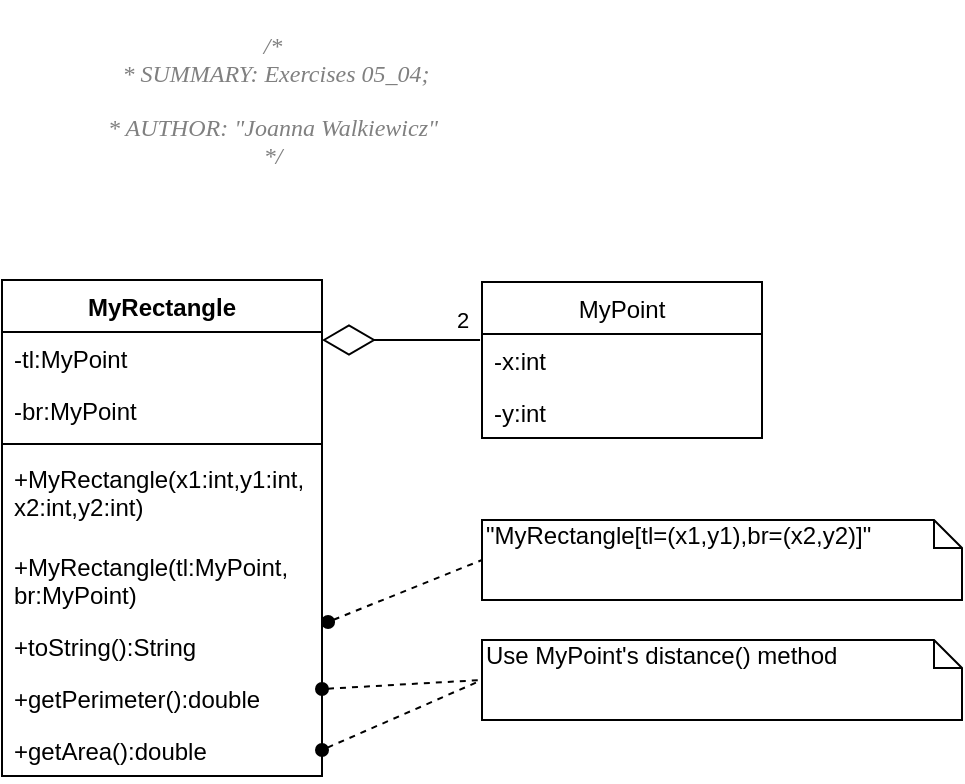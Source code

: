 <mxfile version="13.0.9" type="device"><diagram id="C5RBs43oDa-KdzZeNtuy" name="Page-1"><mxGraphModel dx="1038" dy="1749" grid="1" gridSize="10" guides="1" tooltips="1" connect="1" arrows="1" fold="1" page="1" pageScale="1" pageWidth="827" pageHeight="1169" math="0" shadow="0"><root><mxCell id="WIyWlLk6GJQsqaUBKTNV-0"/><mxCell id="WIyWlLk6GJQsqaUBKTNV-1" parent="WIyWlLk6GJQsqaUBKTNV-0"/><mxCell id="f5PUdCbfoxHMnuXuqhpS-1" value="MyRectangle" style="swimlane;fontStyle=1;align=center;verticalAlign=top;childLayout=stackLayout;horizontal=1;startSize=26;horizontalStack=0;resizeParent=1;resizeParentMax=0;resizeLast=0;collapsible=1;marginBottom=0;" parent="WIyWlLk6GJQsqaUBKTNV-1" vertex="1"><mxGeometry x="40" y="40" width="160" height="248" as="geometry"/></mxCell><mxCell id="f5PUdCbfoxHMnuXuqhpS-2" value="-tl:MyPoint" style="text;strokeColor=none;fillColor=none;align=left;verticalAlign=top;spacingLeft=4;spacingRight=4;overflow=hidden;rotatable=0;points=[[0,0.5],[1,0.5]];portConstraint=eastwest;" parent="f5PUdCbfoxHMnuXuqhpS-1" vertex="1"><mxGeometry y="26" width="160" height="26" as="geometry"/></mxCell><mxCell id="f5PUdCbfoxHMnuXuqhpS-12" value="-br:MyPoint" style="text;strokeColor=none;fillColor=none;align=left;verticalAlign=top;spacingLeft=4;spacingRight=4;overflow=hidden;rotatable=0;points=[[0,0.5],[1,0.5]];portConstraint=eastwest;" parent="f5PUdCbfoxHMnuXuqhpS-1" vertex="1"><mxGeometry y="52" width="160" height="26" as="geometry"/></mxCell><mxCell id="f5PUdCbfoxHMnuXuqhpS-3" value="" style="line;strokeWidth=1;fillColor=none;align=left;verticalAlign=middle;spacingTop=-1;spacingLeft=3;spacingRight=3;rotatable=0;labelPosition=right;points=[];portConstraint=eastwest;" parent="f5PUdCbfoxHMnuXuqhpS-1" vertex="1"><mxGeometry y="78" width="160" height="8" as="geometry"/></mxCell><mxCell id="f5PUdCbfoxHMnuXuqhpS-4" value="+MyRectangle(x1:int,y1:int,&#10;x2:int,y2:int)" style="text;strokeColor=none;fillColor=none;align=left;verticalAlign=top;spacingLeft=4;spacingRight=4;overflow=hidden;rotatable=0;points=[[0,0.5],[1,0.5]];portConstraint=eastwest;" parent="f5PUdCbfoxHMnuXuqhpS-1" vertex="1"><mxGeometry y="86" width="160" height="44" as="geometry"/></mxCell><mxCell id="f5PUdCbfoxHMnuXuqhpS-15" value="+MyRectangle(tl:MyPoint,&#10;br:MyPoint)" style="text;strokeColor=none;fillColor=none;align=left;verticalAlign=top;spacingLeft=4;spacingRight=4;overflow=hidden;rotatable=0;points=[[0,0.5],[1,0.5]];portConstraint=eastwest;" parent="f5PUdCbfoxHMnuXuqhpS-1" vertex="1"><mxGeometry y="130" width="160" height="40" as="geometry"/></mxCell><mxCell id="f5PUdCbfoxHMnuXuqhpS-16" value="+toString():String" style="text;strokeColor=none;fillColor=none;align=left;verticalAlign=top;spacingLeft=4;spacingRight=4;overflow=hidden;rotatable=0;points=[[0,0.5],[1,0.5]];portConstraint=eastwest;" parent="f5PUdCbfoxHMnuXuqhpS-1" vertex="1"><mxGeometry y="170" width="160" height="26" as="geometry"/></mxCell><mxCell id="f5PUdCbfoxHMnuXuqhpS-17" value="+getPerimeter():double" style="text;strokeColor=none;fillColor=none;align=left;verticalAlign=top;spacingLeft=4;spacingRight=4;overflow=hidden;rotatable=0;points=[[0,0.5],[1,0.5]];portConstraint=eastwest;" parent="f5PUdCbfoxHMnuXuqhpS-1" vertex="1"><mxGeometry y="196" width="160" height="26" as="geometry"/></mxCell><mxCell id="f5PUdCbfoxHMnuXuqhpS-18" value="+getArea():double" style="text;strokeColor=none;fillColor=none;align=left;verticalAlign=top;spacingLeft=4;spacingRight=4;overflow=hidden;rotatable=0;points=[[0,0.5],[1,0.5]];portConstraint=eastwest;" parent="f5PUdCbfoxHMnuXuqhpS-1" vertex="1"><mxGeometry y="222" width="160" height="26" as="geometry"/></mxCell><mxCell id="f5PUdCbfoxHMnuXuqhpS-5" value="MyPoint" style="swimlane;fontStyle=0;childLayout=stackLayout;horizontal=1;startSize=26;fillColor=none;horizontalStack=0;resizeParent=1;resizeParentMax=0;resizeLast=0;collapsible=1;marginBottom=0;" parent="WIyWlLk6GJQsqaUBKTNV-1" vertex="1"><mxGeometry x="280" y="41" width="140" height="78" as="geometry"/></mxCell><mxCell id="f5PUdCbfoxHMnuXuqhpS-6" value="-x:int" style="text;strokeColor=none;fillColor=none;align=left;verticalAlign=top;spacingLeft=4;spacingRight=4;overflow=hidden;rotatable=0;points=[[0,0.5],[1,0.5]];portConstraint=eastwest;" parent="f5PUdCbfoxHMnuXuqhpS-5" vertex="1"><mxGeometry y="26" width="140" height="26" as="geometry"/></mxCell><mxCell id="f5PUdCbfoxHMnuXuqhpS-7" value="-y:int" style="text;strokeColor=none;fillColor=none;align=left;verticalAlign=top;spacingLeft=4;spacingRight=4;overflow=hidden;rotatable=0;points=[[0,0.5],[1,0.5]];portConstraint=eastwest;" parent="f5PUdCbfoxHMnuXuqhpS-5" vertex="1"><mxGeometry y="52" width="140" height="26" as="geometry"/></mxCell><mxCell id="f5PUdCbfoxHMnuXuqhpS-9" value="" style="endArrow=diamondThin;endFill=0;endSize=24;html=1;exitX=-0.007;exitY=0.115;exitDx=0;exitDy=0;exitPerimeter=0;" parent="WIyWlLk6GJQsqaUBKTNV-1" source="f5PUdCbfoxHMnuXuqhpS-6" edge="1"><mxGeometry width="160" relative="1" as="geometry"><mxPoint x="270" y="70" as="sourcePoint"/><mxPoint x="200" y="70" as="targetPoint"/></mxGeometry></mxCell><mxCell id="f5PUdCbfoxHMnuXuqhpS-11" value="&lt;div&gt;2&lt;/div&gt;" style="edgeLabel;html=1;align=center;verticalAlign=middle;resizable=0;points=[];" parent="f5PUdCbfoxHMnuXuqhpS-9" vertex="1" connectable="0"><mxGeometry x="-0.493" y="-2" relative="1" as="geometry"><mxPoint x="10.98" y="-7.99" as="offset"/></mxGeometry></mxCell><mxCell id="f5PUdCbfoxHMnuXuqhpS-19" value="&quot;MyRectangle[tl=(x1,y1),br=(x2,y2)]&quot;" style="shape=note;whiteSpace=wrap;html=1;size=14;verticalAlign=top;align=left;spacingTop=-6;" parent="WIyWlLk6GJQsqaUBKTNV-1" vertex="1"><mxGeometry x="280" y="160" width="240" height="40" as="geometry"/></mxCell><mxCell id="f5PUdCbfoxHMnuXuqhpS-20" value="" style="endArrow=none;dashed=1;html=1;startArrow=oval;startFill=1;exitX=1.019;exitY=0.038;exitDx=0;exitDy=0;exitPerimeter=0;" parent="WIyWlLk6GJQsqaUBKTNV-1" source="f5PUdCbfoxHMnuXuqhpS-16" edge="1"><mxGeometry width="50" height="50" relative="1" as="geometry"><mxPoint x="230" y="230" as="sourcePoint"/><mxPoint x="280" y="180" as="targetPoint"/></mxGeometry></mxCell><mxCell id="f5PUdCbfoxHMnuXuqhpS-22" value="Use MyPoint's distance() method" style="shape=note;whiteSpace=wrap;html=1;size=14;verticalAlign=top;align=left;spacingTop=-6;" parent="WIyWlLk6GJQsqaUBKTNV-1" vertex="1"><mxGeometry x="280" y="220" width="240" height="40" as="geometry"/></mxCell><mxCell id="f5PUdCbfoxHMnuXuqhpS-25" value="" style="endArrow=none;dashed=1;html=1;entryX=0;entryY=0.5;entryDx=0;entryDy=0;entryPerimeter=0;startArrow=oval;startFill=1;" parent="WIyWlLk6GJQsqaUBKTNV-1" source="f5PUdCbfoxHMnuXuqhpS-17" target="f5PUdCbfoxHMnuXuqhpS-22" edge="1"><mxGeometry width="50" height="50" relative="1" as="geometry"><mxPoint x="290" y="430" as="sourcePoint"/><mxPoint x="340" y="380" as="targetPoint"/></mxGeometry></mxCell><mxCell id="f5PUdCbfoxHMnuXuqhpS-26" value="" style="endArrow=none;dashed=1;html=1;entryX=0;entryY=0.5;entryDx=0;entryDy=0;entryPerimeter=0;exitX=1;exitY=0.5;exitDx=0;exitDy=0;startArrow=oval;startFill=1;" parent="WIyWlLk6GJQsqaUBKTNV-1" source="f5PUdCbfoxHMnuXuqhpS-18" target="f5PUdCbfoxHMnuXuqhpS-22" edge="1"><mxGeometry width="50" height="50" relative="1" as="geometry"><mxPoint x="210" y="350" as="sourcePoint"/><mxPoint x="260" y="300" as="targetPoint"/></mxGeometry></mxCell><mxCell id="oL_7IeuUSrKe1wUaMVtq-7" value="&lt;pre style=&quot;background-color: rgb(255 , 255 , 255) ; font-family: &amp;#34;consolas&amp;#34;&quot;&gt;&lt;span style=&quot;color: #808080 ; font-style: italic&quot;&gt;/*&lt;br&gt;&lt;/span&gt;&lt;span style=&quot;color: #808080 ; font-style: italic&quot;&gt; * SUMMARY: Exercises 05_04;&lt;/span&gt;&lt;/pre&gt;&lt;pre style=&quot;background-color: rgb(255 , 255 , 255) ; font-family: &amp;#34;consolas&amp;#34;&quot;&gt;&lt;pre style=&quot;font-family: &amp;#34;consolas&amp;#34;&quot;&gt;&lt;span style=&quot;color: #808080 ; font-style: italic&quot;&gt;* AUTHOR: &quot;Joanna Walkiewicz&quot;&lt;br&gt;&lt;/span&gt;&lt;span style=&quot;color: #808080 ; font-style: italic&quot;&gt;*/&lt;/span&gt;&lt;/pre&gt;&lt;/pre&gt;" style="text;html=1;align=center;verticalAlign=middle;resizable=0;points=[];autosize=1;" vertex="1" parent="WIyWlLk6GJQsqaUBKTNV-1"><mxGeometry x="70" y="-100" width="210" height="100" as="geometry"/></mxCell></root></mxGraphModel></diagram></mxfile>